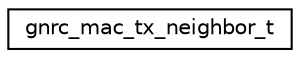 digraph "Graphical Class Hierarchy"
{
 // LATEX_PDF_SIZE
  edge [fontname="Helvetica",fontsize="10",labelfontname="Helvetica",labelfontsize="10"];
  node [fontname="Helvetica",fontsize="10",shape=record];
  rankdir="LR";
  Node0 [label="gnrc_mac_tx_neighbor_t",height=0.2,width=0.4,color="black", fillcolor="white", style="filled",URL="$structgnrc__mac__tx__neighbor__t.html",tooltip="type for storing states of TX neighbor node."];
}
